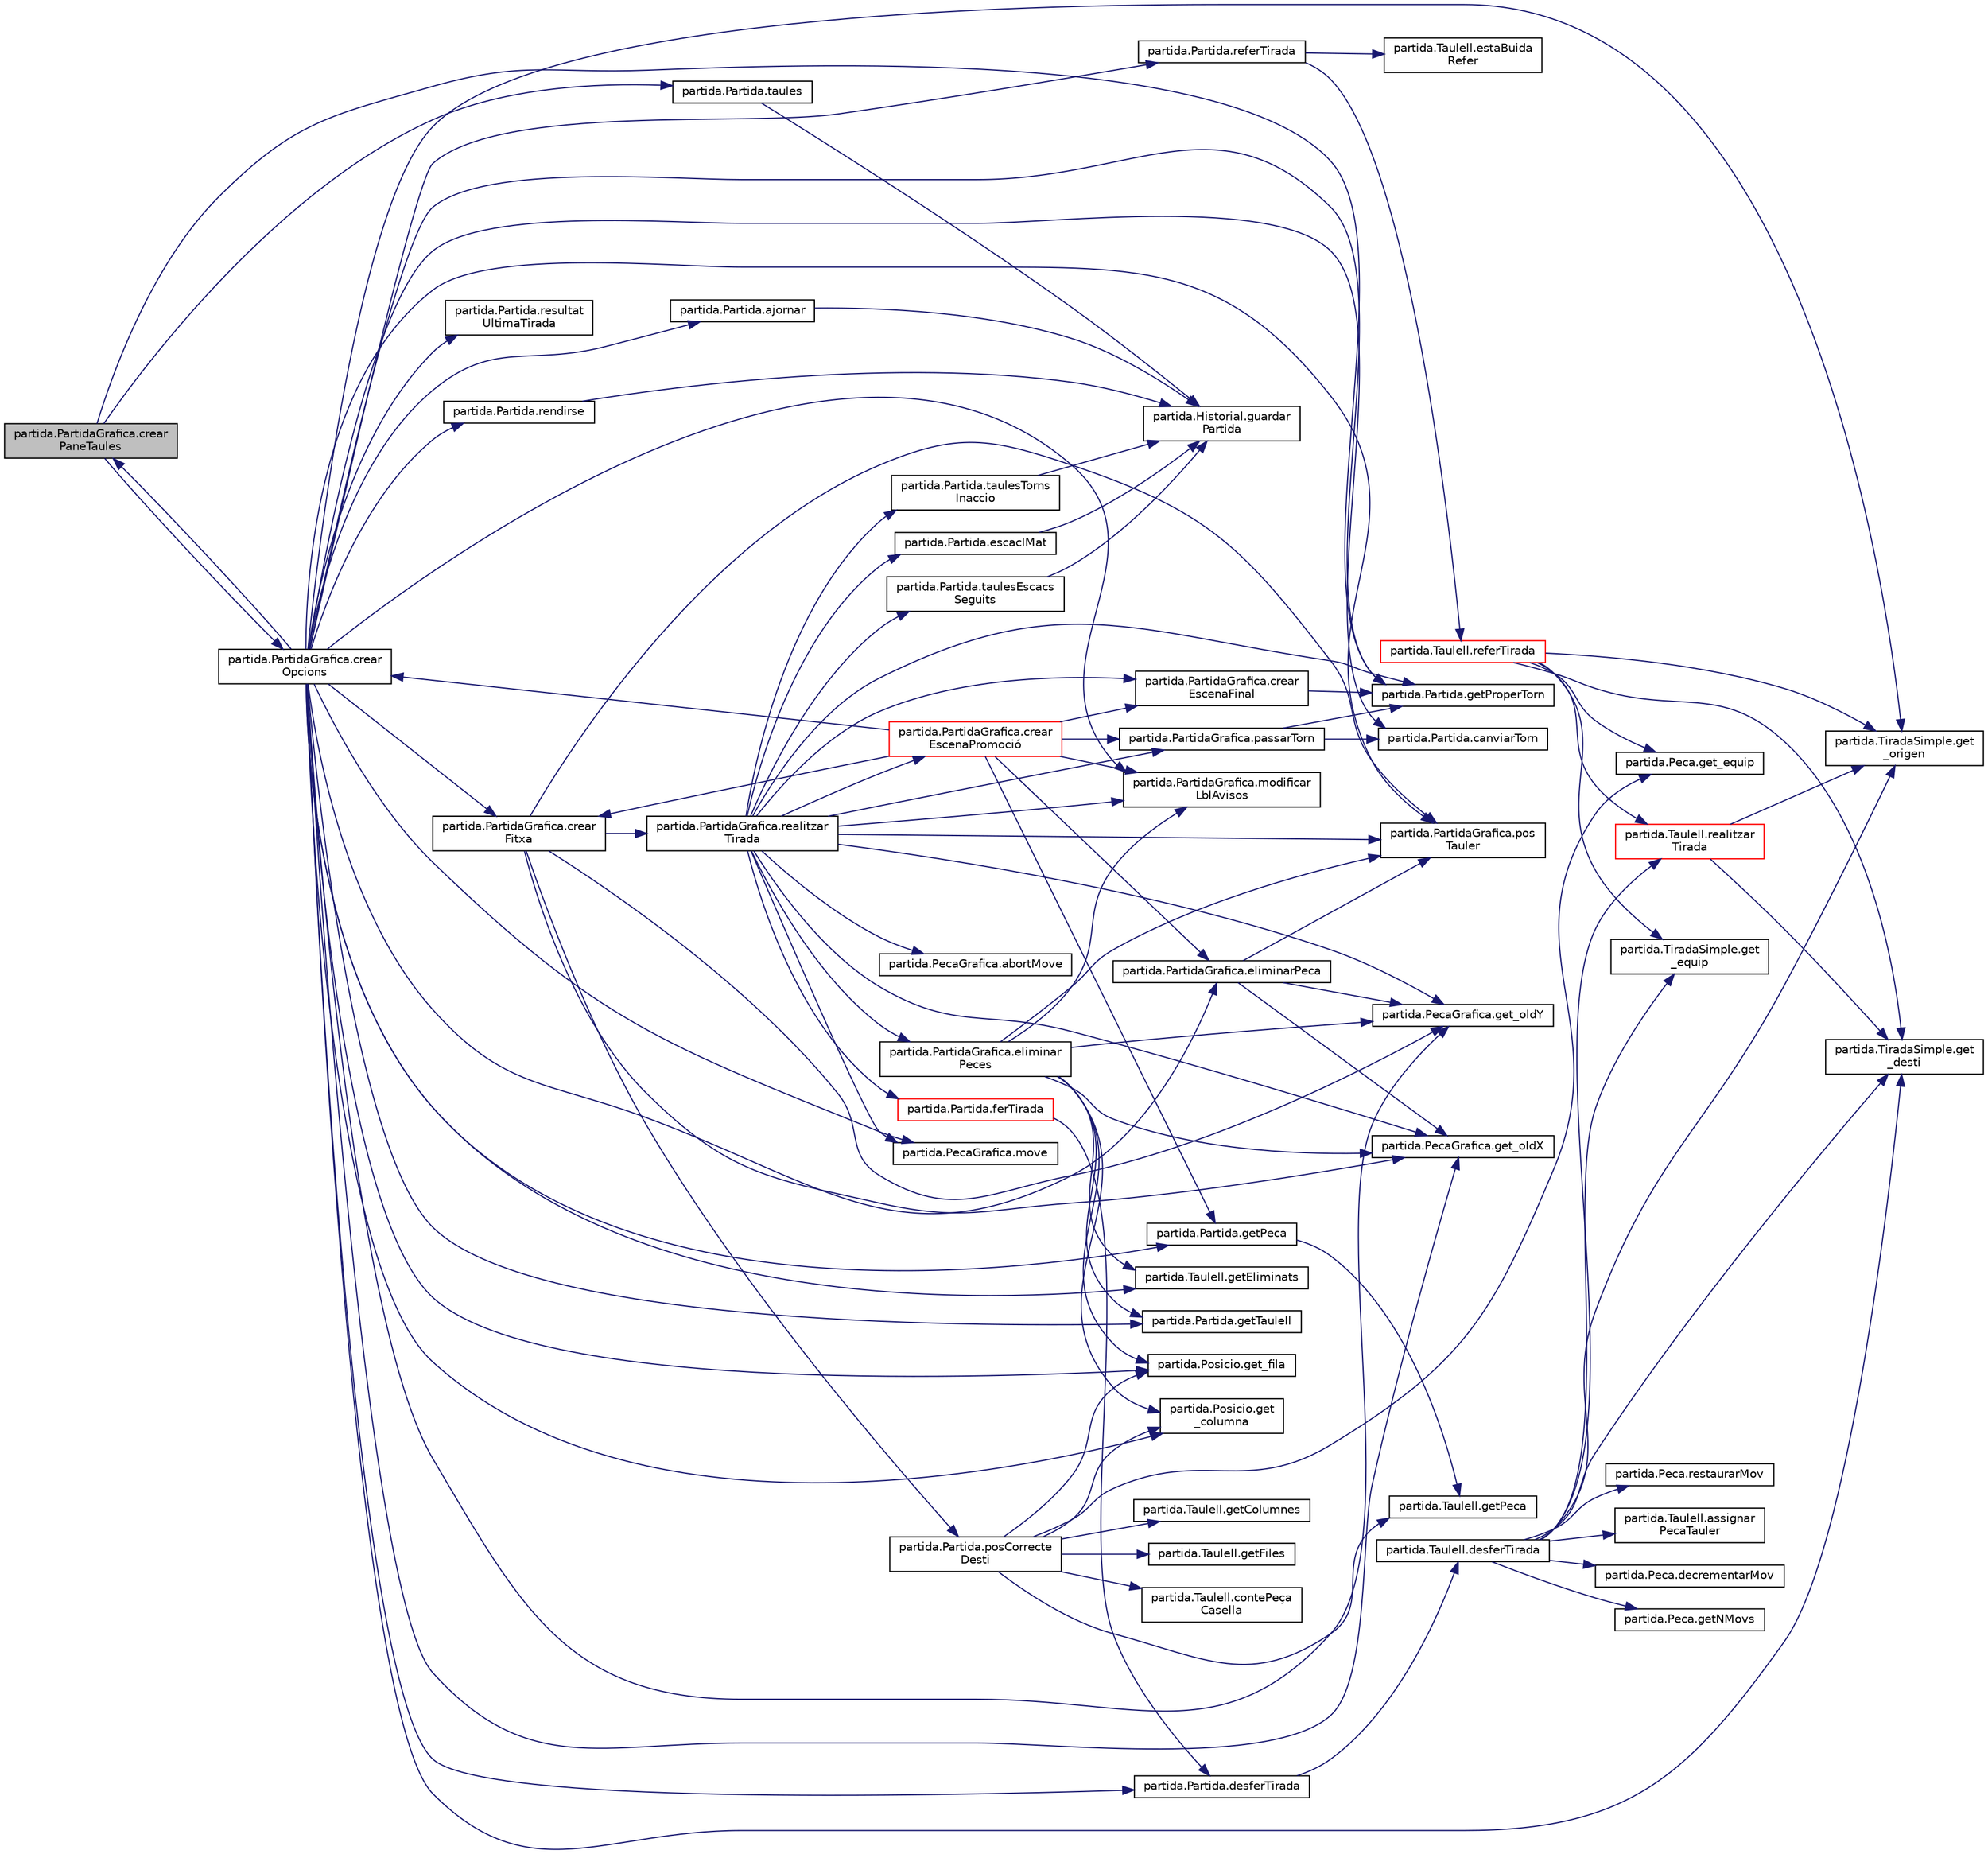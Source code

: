 digraph "partida.PartidaGrafica.crearPaneTaules"
{
 // LATEX_PDF_SIZE
  edge [fontname="Helvetica",fontsize="10",labelfontname="Helvetica",labelfontsize="10"];
  node [fontname="Helvetica",fontsize="10",shape=record];
  rankdir="LR";
  Node1 [label="partida.PartidaGrafica.crear\lPaneTaules",height=0.2,width=0.4,color="black", fillcolor="grey75", style="filled", fontcolor="black",tooltip="Crea un panell per acceptar/declinar les taules un cop s'han demanat."];
  Node1 -> Node2 [color="midnightblue",fontsize="10",style="solid"];
  Node2 [label="partida.PartidaGrafica.crear\lOpcions",height=0.2,width=0.4,color="black", fillcolor="white", style="filled",URL="$classpartida_1_1_partida_grafica.html#adba25a1c270fb61aadd0c60b50569e0c",tooltip="Crea les opcions que es podran fer durant la partida."];
  Node2 -> Node3 [color="midnightblue",fontsize="10",style="solid"];
  Node3 [label="partida.Partida.ajornar",height=0.2,width=0.4,color="black", fillcolor="white", style="filled",URL="$classpartida_1_1_partida.html#a23c1af22e4f7d02004d2e68809728666",tooltip="Acció d'ajornar la partida."];
  Node3 -> Node4 [color="midnightblue",fontsize="10",style="solid"];
  Node4 [label="partida.Historial.guardar\lPartida",height=0.2,width=0.4,color="black", fillcolor="white", style="filled",URL="$classpartida_1_1_historial.html#a3c33d507e2b7939e293d2e31ca69b6ed",tooltip="Partida guardad en un Fitxer i el valor del Resultat."];
  Node2 -> Node5 [color="midnightblue",fontsize="10",style="solid"];
  Node5 [label="partida.Partida.canviarTorn",height=0.2,width=0.4,color="black", fillcolor="white", style="filled",URL="$classpartida_1_1_partida.html#ac108efb5ae0738ca71b8638267cd137e",tooltip="Canvia de torn."];
  Node2 -> Node6 [color="midnightblue",fontsize="10",style="solid"];
  Node6 [label="partida.PartidaGrafica.crear\lFitxa",height=0.2,width=0.4,color="black", fillcolor="white", style="filled",URL="$classpartida_1_1_partida_grafica.html#ad79e50c713a3e043355a0f20f9cc5cea",tooltip="Crea la fitxa gràfica que anirà al taulell gràfic."];
  Node6 -> Node7 [color="midnightblue",fontsize="10",style="solid"];
  Node7 [label="partida.PecaGrafica.get_oldX",height=0.2,width=0.4,color="black", fillcolor="white", style="filled",URL="$classpartida_1_1_peca_grafica.html#a1584b799e9fa415ca81e6de6b2a96f5c",tooltip="Posició x de la Peça."];
  Node6 -> Node8 [color="midnightblue",fontsize="10",style="solid"];
  Node8 [label="partida.PecaGrafica.get_oldY",height=0.2,width=0.4,color="black", fillcolor="white", style="filled",URL="$classpartida_1_1_peca_grafica.html#a000a86424d3a4ed7a2bf1ff63b18e74d",tooltip="Posició y de la Peça."];
  Node6 -> Node9 [color="midnightblue",fontsize="10",style="solid"];
  Node9 [label="partida.Partida.posCorrecte\lDesti",height=0.2,width=0.4,color="black", fillcolor="white", style="filled",URL="$classpartida_1_1_partida.html#a699fa277cbb8ee7ecda2f6febf06b2df",tooltip="Comprova si la posició selecionada al destí és correcte."];
  Node9 -> Node10 [color="midnightblue",fontsize="10",style="solid"];
  Node10 [label="partida.Taulell.contePeça\lCasella",height=0.2,width=0.4,color="black", fillcolor="white", style="filled",URL="$classpartida_1_1_taulell.html#a92e92d8c4846fda13d15a0393019faaf",tooltip="Comprova si a la posicio entrada hi ha un peça al taulell."];
  Node9 -> Node11 [color="midnightblue",fontsize="10",style="solid"];
  Node11 [label="partida.Posicio.get\l_columna",height=0.2,width=0.4,color="black", fillcolor="white", style="filled",URL="$classpartida_1_1_posicio.html#a267f9e1db4052bbdf4cbdf15afde97e7",tooltip="Columna."];
  Node9 -> Node12 [color="midnightblue",fontsize="10",style="solid"];
  Node12 [label="partida.Peca.get_equip",height=0.2,width=0.4,color="black", fillcolor="white", style="filled",URL="$classpartida_1_1_peca.html#acf746f82f289a4a6b9c13f518df1fe6b",tooltip="Equip."];
  Node9 -> Node13 [color="midnightblue",fontsize="10",style="solid"];
  Node13 [label="partida.Posicio.get_fila",height=0.2,width=0.4,color="black", fillcolor="white", style="filled",URL="$classpartida_1_1_posicio.html#afd3e4dfc10d7a4ce1587ebc641cbbee5",tooltip="Fila."];
  Node9 -> Node14 [color="midnightblue",fontsize="10",style="solid"];
  Node14 [label="partida.Taulell.getColumnes",height=0.2,width=0.4,color="black", fillcolor="white", style="filled",URL="$classpartida_1_1_taulell.html#a8d2fde063ab0243cad4dd814e8222728",tooltip="Nombre de columnes."];
  Node9 -> Node15 [color="midnightblue",fontsize="10",style="solid"];
  Node15 [label="partida.Taulell.getFiles",height=0.2,width=0.4,color="black", fillcolor="white", style="filled",URL="$classpartida_1_1_taulell.html#a1b48b7386a78790ba4340c71574b1b14",tooltip="Nombre de files."];
  Node9 -> Node16 [color="midnightblue",fontsize="10",style="solid"];
  Node16 [label="partida.Taulell.getPeca",height=0.2,width=0.4,color="black", fillcolor="white", style="filled",URL="$classpartida_1_1_taulell.html#a4b161ff5085972632d42fd39a6404af9",tooltip="retorna la peça que hi ha a la posicio p"];
  Node6 -> Node17 [color="midnightblue",fontsize="10",style="solid"];
  Node17 [label="partida.PartidaGrafica.pos\lTauler",height=0.2,width=0.4,color="black", fillcolor="white", style="filled",URL="$classpartida_1_1_partida_grafica.html#ac2e4eeec65c2ed97c1906157e4f8cdb2",tooltip="Calcula la posició al taulell gràfic."];
  Node6 -> Node18 [color="midnightblue",fontsize="10",style="solid"];
  Node18 [label="partida.PartidaGrafica.realitzar\lTirada",height=0.2,width=0.4,color="black", fillcolor="white", style="filled",URL="$classpartida_1_1_partida_grafica.html#acb4c99e7ee645483ab9f9955d320b117",tooltip="Realitza una tirada."];
  Node18 -> Node19 [color="midnightblue",fontsize="10",style="solid"];
  Node19 [label="partida.PecaGrafica.abortMove",height=0.2,width=0.4,color="black", fillcolor="white", style="filled",URL="$classpartida_1_1_peca_grafica.html#adaaca69f97c7dbd1a8e7c7f8c0c977a8",tooltip="Cancela un moviment, recoloca les posicions inicials de la Peça gràfica."];
  Node18 -> Node20 [color="midnightblue",fontsize="10",style="solid"];
  Node20 [label="partida.PartidaGrafica.crear\lEscenaFinal",height=0.2,width=0.4,color="black", fillcolor="white", style="filled",URL="$classpartida_1_1_partida_grafica.html#a0e0ec498d646119a1755066e3e8200de",tooltip="Crea l'escena final de la partida quan un jugador guanya."];
  Node20 -> Node21 [color="midnightblue",fontsize="10",style="solid"];
  Node21 [label="partida.Partida.getProperTorn",height=0.2,width=0.4,color="black", fillcolor="white", style="filled",URL="$classpartida_1_1_partida.html#a09df5b78e01c3687f8ee7c2d05c8f0a7",tooltip="Torn del proper jugador, BLANQUES o NEGRES."];
  Node18 -> Node22 [color="midnightblue",fontsize="10",style="solid"];
  Node22 [label="partida.PartidaGrafica.crear\lEscenaPromoció",height=0.2,width=0.4,color="red", fillcolor="white", style="filled",URL="$classpartida_1_1_partida_grafica.html#a8019015902aff562d5c2b747ccfe58c2",tooltip="Crea panell per fer la promoció"];
  Node22 -> Node20 [color="midnightblue",fontsize="10",style="solid"];
  Node22 -> Node6 [color="midnightblue",fontsize="10",style="solid"];
  Node22 -> Node2 [color="midnightblue",fontsize="10",style="solid"];
  Node22 -> Node23 [color="midnightblue",fontsize="10",style="solid"];
  Node23 [label="partida.PartidaGrafica.eliminarPeca",height=0.2,width=0.4,color="black", fillcolor="white", style="filled",URL="$classpartida_1_1_partida_grafica.html#a1dc50141df65e823d704c335fa522383",tooltip="S'elimina una peça gràfica del taulell."];
  Node23 -> Node7 [color="midnightblue",fontsize="10",style="solid"];
  Node23 -> Node8 [color="midnightblue",fontsize="10",style="solid"];
  Node23 -> Node17 [color="midnightblue",fontsize="10",style="solid"];
  Node22 -> Node55 [color="midnightblue",fontsize="10",style="solid"];
  Node55 [label="partida.Partida.getPeca",height=0.2,width=0.4,color="black", fillcolor="white", style="filled",URL="$classpartida_1_1_partida.html#a8539c42b89a176b01facf41d655ab4e1",tooltip="Peça de la posició p."];
  Node55 -> Node16 [color="midnightblue",fontsize="10",style="solid"];
  Node22 -> Node56 [color="midnightblue",fontsize="10",style="solid"];
  Node56 [label="partida.PartidaGrafica.modificar\lLblAvisos",height=0.2,width=0.4,color="black", fillcolor="white", style="filled",URL="$classpartida_1_1_partida_grafica.html#ad83e144e7d5ba795b7fb3f4f594370e4",tooltip="Modifica els avisos per l'usuari."];
  Node22 -> Node57 [color="midnightblue",fontsize="10",style="solid"];
  Node57 [label="partida.PartidaGrafica.passarTorn",height=0.2,width=0.4,color="black", fillcolor="white", style="filled",URL="$classpartida_1_1_partida_grafica.html#a498453415ffc2f57ca641ab27a595319",tooltip="Es passa de torn."];
  Node57 -> Node5 [color="midnightblue",fontsize="10",style="solid"];
  Node57 -> Node21 [color="midnightblue",fontsize="10",style="solid"];
  Node18 -> Node58 [color="midnightblue",fontsize="10",style="solid"];
  Node58 [label="partida.PartidaGrafica.eliminar\lPeces",height=0.2,width=0.4,color="black", fillcolor="white", style="filled",URL="$classpartida_1_1_partida_grafica.html#a48b17dbb8a97287ded8b22e864bcf719",tooltip="S'eliminen les peces que han mort en la tirada."];
  Node58 -> Node11 [color="midnightblue",fontsize="10",style="solid"];
  Node58 -> Node13 [color="midnightblue",fontsize="10",style="solid"];
  Node58 -> Node7 [color="midnightblue",fontsize="10",style="solid"];
  Node58 -> Node8 [color="midnightblue",fontsize="10",style="solid"];
  Node58 -> Node59 [color="midnightblue",fontsize="10",style="solid"];
  Node59 [label="partida.Taulell.getEliminats",height=0.2,width=0.4,color="black", fillcolor="white", style="filled",URL="$classpartida_1_1_taulell.html#acf90f9d6e091e7d8114b63f2bd1862fd",tooltip="Llista de Peces eliminades."];
  Node58 -> Node60 [color="midnightblue",fontsize="10",style="solid"];
  Node60 [label="partida.Partida.getTaulell",height=0.2,width=0.4,color="black", fillcolor="white", style="filled",URL="$classpartida_1_1_partida.html#a5ceb0c9a529cf7b271c0764d62bd6400",tooltip="Taulell."];
  Node58 -> Node56 [color="midnightblue",fontsize="10",style="solid"];
  Node58 -> Node17 [color="midnightblue",fontsize="10",style="solid"];
  Node18 -> Node61 [color="midnightblue",fontsize="10",style="solid"];
  Node61 [label="partida.Partida.escacIMat",height=0.2,width=0.4,color="black", fillcolor="white", style="filled",URL="$classpartida_1_1_partida.html#ac3b4f9a977f152e41acaaaa4eb92d626",tooltip="Acció de guanyar la partida."];
  Node61 -> Node4 [color="midnightblue",fontsize="10",style="solid"];
  Node18 -> Node62 [color="midnightblue",fontsize="10",style="solid"];
  Node62 [label="partida.Partida.ferTirada",height=0.2,width=0.4,color="red", fillcolor="white", style="filled",URL="$classpartida_1_1_partida.html#a7cf55f1cf2593fc89ce8f6bd26d14ad7",tooltip="Funció principal del programa: realitza una tirada un jugador."];
  Node62 -> Node63 [color="midnightblue",fontsize="10",style="solid"];
  Node63 [label="partida.Partida.desferTirada",height=0.2,width=0.4,color="black", fillcolor="white", style="filled",URL="$classpartida_1_1_partida.html#a13f42a2dd7e8619b7d0fef296b587458",tooltip="Desfem l'última tirada."];
  Node63 -> Node64 [color="midnightblue",fontsize="10",style="solid"];
  Node64 [label="partida.Taulell.desferTirada",height=0.2,width=0.4,color="black", fillcolor="white", style="filled",URL="$classpartida_1_1_taulell.html#a48a9253f10ef386042de713c540c842d",tooltip="desfa la tirada que li entren"];
  Node64 -> Node65 [color="midnightblue",fontsize="10",style="solid"];
  Node65 [label="partida.Taulell.assignar\lPecaTauler",height=0.2,width=0.4,color="black", fillcolor="white", style="filled",URL="$classpartida_1_1_taulell.html#a70b3aa633072b83c3f1b6c778f8c6afc",tooltip="Assigna la peca al taulell a la posicio determinada."];
  Node64 -> Node66 [color="midnightblue",fontsize="10",style="solid"];
  Node66 [label="partida.Peca.decrementarMov",height=0.2,width=0.4,color="black", fillcolor="white", style="filled",URL="$classpartida_1_1_peca.html#a282bada04cb73037a8ca03d4af277967",tooltip="Incrementa el contador de moviments fet per aquesta peça."];
  Node64 -> Node46 [color="midnightblue",fontsize="10",style="solid"];
  Node46 [label="partida.TiradaSimple.get\l_desti",height=0.2,width=0.4,color="black", fillcolor="white", style="filled",URL="$classpartida_1_1_tirada_simple.html#aaa98451448fe6aca2bf914e36fead1e6",tooltip="Destí"];
  Node64 -> Node50 [color="midnightblue",fontsize="10",style="solid"];
  Node50 [label="partida.TiradaSimple.get\l_equip",height=0.2,width=0.4,color="black", fillcolor="white", style="filled",URL="$classpartida_1_1_tirada_simple.html#a7117f9d1138194747cc8ef335b2876fd",tooltip="Equip del Jugador de la Tirada (true = BLANQUES, false = NEGRES."];
  Node64 -> Node47 [color="midnightblue",fontsize="10",style="solid"];
  Node47 [label="partida.TiradaSimple.get\l_origen",height=0.2,width=0.4,color="black", fillcolor="white", style="filled",URL="$classpartida_1_1_tirada_simple.html#ac67b65ec5021b314961fc232949bc680",tooltip="Origen."];
  Node64 -> Node67 [color="midnightblue",fontsize="10",style="solid"];
  Node67 [label="partida.Peca.getNMovs",height=0.2,width=0.4,color="black", fillcolor="white", style="filled",URL="$classpartida_1_1_peca.html#ae0f551213e2f6e4e9ab7e8b32aacfc8a",tooltip="getNMovs"];
  Node64 -> Node68 [color="midnightblue",fontsize="10",style="solid"];
  Node68 [label="partida.Taulell.realitzar\lTirada",height=0.2,width=0.4,color="red", fillcolor="white", style="filled",URL="$classpartida_1_1_taulell.html#a09ac50dfdb6fefaf8accdcb61fe0e3cc",tooltip="Realitza la tirada t al taulell. Retorna un enter que s'incrementara si es maten peces enemigues."];
  Node68 -> Node46 [color="midnightblue",fontsize="10",style="solid"];
  Node68 -> Node47 [color="midnightblue",fontsize="10",style="solid"];
  Node64 -> Node72 [color="midnightblue",fontsize="10",style="solid"];
  Node72 [label="partida.Peca.restaurarMov",height=0.2,width=0.4,color="black", fillcolor="white", style="filled",URL="$classpartida_1_1_peca.html#aa9bc3c1b79fbb69930d2da3d97f30911",tooltip="Ficar que la peça no ha fet cap moviment."];
  Node18 -> Node7 [color="midnightblue",fontsize="10",style="solid"];
  Node18 -> Node8 [color="midnightblue",fontsize="10",style="solid"];
  Node18 -> Node21 [color="midnightblue",fontsize="10",style="solid"];
  Node18 -> Node56 [color="midnightblue",fontsize="10",style="solid"];
  Node18 -> Node91 [color="midnightblue",fontsize="10",style="solid"];
  Node91 [label="partida.PecaGrafica.move",height=0.2,width=0.4,color="black", fillcolor="white", style="filled",URL="$classpartida_1_1_peca_grafica.html#ad9a2e9ef23ef6266f923622059f1c1e9",tooltip=" "];
  Node18 -> Node57 [color="midnightblue",fontsize="10",style="solid"];
  Node18 -> Node17 [color="midnightblue",fontsize="10",style="solid"];
  Node18 -> Node92 [color="midnightblue",fontsize="10",style="solid"];
  Node92 [label="partida.Partida.taulesEscacs\lSeguits",height=0.2,width=0.4,color="black", fillcolor="white", style="filled",URL="$classpartida_1_1_partida.html#a212ecf36067cf2dfb2682f4e37185b8f",tooltip="Acció de empatar la partida, han passat una quantitat de torns amb escacs seguits."];
  Node92 -> Node4 [color="midnightblue",fontsize="10",style="solid"];
  Node18 -> Node93 [color="midnightblue",fontsize="10",style="solid"];
  Node93 [label="partida.Partida.taulesTorns\lInaccio",height=0.2,width=0.4,color="black", fillcolor="white", style="filled",URL="$classpartida_1_1_partida.html#a407b9505ea10023fb8c17e02c5f560ad",tooltip="Acció de empatar la partida, han passat una quantitat de torns sense que es mati cap peça."];
  Node93 -> Node4 [color="midnightblue",fontsize="10",style="solid"];
  Node2 -> Node1 [color="midnightblue",fontsize="10",style="solid"];
  Node2 -> Node63 [color="midnightblue",fontsize="10",style="solid"];
  Node2 -> Node23 [color="midnightblue",fontsize="10",style="solid"];
  Node2 -> Node11 [color="midnightblue",fontsize="10",style="solid"];
  Node2 -> Node46 [color="midnightblue",fontsize="10",style="solid"];
  Node2 -> Node13 [color="midnightblue",fontsize="10",style="solid"];
  Node2 -> Node7 [color="midnightblue",fontsize="10",style="solid"];
  Node2 -> Node8 [color="midnightblue",fontsize="10",style="solid"];
  Node2 -> Node47 [color="midnightblue",fontsize="10",style="solid"];
  Node2 -> Node59 [color="midnightblue",fontsize="10",style="solid"];
  Node2 -> Node55 [color="midnightblue",fontsize="10",style="solid"];
  Node2 -> Node21 [color="midnightblue",fontsize="10",style="solid"];
  Node2 -> Node60 [color="midnightblue",fontsize="10",style="solid"];
  Node2 -> Node56 [color="midnightblue",fontsize="10",style="solid"];
  Node2 -> Node91 [color="midnightblue",fontsize="10",style="solid"];
  Node2 -> Node17 [color="midnightblue",fontsize="10",style="solid"];
  Node2 -> Node94 [color="midnightblue",fontsize="10",style="solid"];
  Node94 [label="partida.Partida.referTirada",height=0.2,width=0.4,color="black", fillcolor="white", style="filled",URL="$classpartida_1_1_partida.html#aaf696f10a85b6371e29cd8ebad55afec",tooltip="Refem l'última tirada."];
  Node94 -> Node95 [color="midnightblue",fontsize="10",style="solid"];
  Node95 [label="partida.Taulell.estaBuida\lRefer",height=0.2,width=0.4,color="black", fillcolor="white", style="filled",URL="$classpartida_1_1_taulell.html#ad829d49fc3d544d94144f6ad4e8e700b",tooltip="boolea que et diu si el _tiradesRefer esta buit o no"];
  Node94 -> Node96 [color="midnightblue",fontsize="10",style="solid"];
  Node96 [label="partida.Taulell.referTirada",height=0.2,width=0.4,color="red", fillcolor="white", style="filled",URL="$classpartida_1_1_taulell.html#a2adc26a7b1a5c1270710251eef03e356",tooltip="refem l'ultima jugada desfeta i guardem el resultat"];
  Node96 -> Node46 [color="midnightblue",fontsize="10",style="solid"];
  Node96 -> Node12 [color="midnightblue",fontsize="10",style="solid"];
  Node96 -> Node50 [color="midnightblue",fontsize="10",style="solid"];
  Node96 -> Node47 [color="midnightblue",fontsize="10",style="solid"];
  Node96 -> Node68 [color="midnightblue",fontsize="10",style="solid"];
  Node2 -> Node99 [color="midnightblue",fontsize="10",style="solid"];
  Node99 [label="partida.Partida.rendirse",height=0.2,width=0.4,color="black", fillcolor="white", style="filled",URL="$classpartida_1_1_partida.html#ab55cd7eec6506a4b68e2e4382e17f96f",tooltip="Acció de perdre la partida, cada jugador ho pot decidir en el seu torn."];
  Node99 -> Node4 [color="midnightblue",fontsize="10",style="solid"];
  Node2 -> Node100 [color="midnightblue",fontsize="10",style="solid"];
  Node100 [label="partida.Partida.resultat\lUltimaTirada",height=0.2,width=0.4,color="black", fillcolor="white", style="filled",URL="$classpartida_1_1_partida.html#abb72ec2014f688c484cce4ad6dfd710d",tooltip=" "];
  Node1 -> Node21 [color="midnightblue",fontsize="10",style="solid"];
  Node1 -> Node101 [color="midnightblue",fontsize="10",style="solid"];
  Node101 [label="partida.Partida.taules",height=0.2,width=0.4,color="black", fillcolor="white", style="filled",URL="$classpartida_1_1_partida.html#a2c9c0e775e9145e914a3e28b282a42e4",tooltip="Acció de empatar la partida, cada jugador ho pot decidir en el seu torn i l'altre hi ha d'estar d'aco..."];
  Node101 -> Node4 [color="midnightblue",fontsize="10",style="solid"];
}
